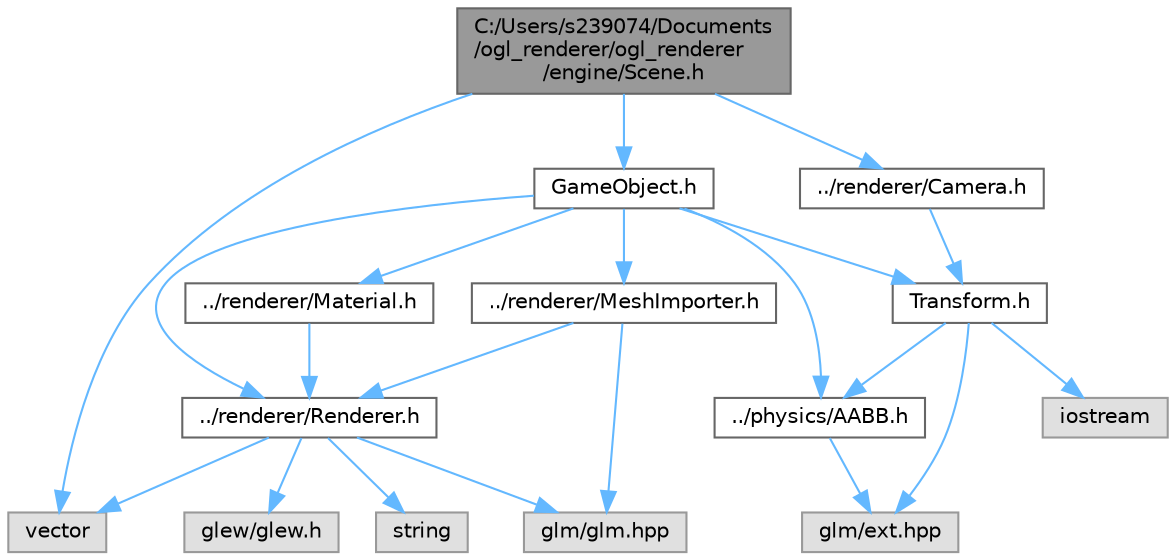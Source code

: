 digraph "C:/Users/s239074/Documents/ogl_renderer/ogl_renderer/engine/Scene.h"
{
 // LATEX_PDF_SIZE
  bgcolor="transparent";
  edge [fontname=Helvetica,fontsize=10,labelfontname=Helvetica,labelfontsize=10];
  node [fontname=Helvetica,fontsize=10,shape=box,height=0.2,width=0.4];
  Node1 [label="C:/Users/s239074/Documents\l/ogl_renderer/ogl_renderer\l/engine/Scene.h",height=0.2,width=0.4,color="gray40", fillcolor="grey60", style="filled", fontcolor="black",tooltip=" "];
  Node1 -> Node2 [color="steelblue1",style="solid"];
  Node2 [label="vector",height=0.2,width=0.4,color="grey60", fillcolor="#E0E0E0", style="filled",tooltip=" "];
  Node1 -> Node3 [color="steelblue1",style="solid"];
  Node3 [label="GameObject.h",height=0.2,width=0.4,color="grey40", fillcolor="white", style="filled",URL="$_game_object_8h.html",tooltip=" "];
  Node3 -> Node4 [color="steelblue1",style="solid"];
  Node4 [label="Transform.h",height=0.2,width=0.4,color="grey40", fillcolor="white", style="filled",URL="$_transform_8h.html",tooltip=" "];
  Node4 -> Node5 [color="steelblue1",style="solid"];
  Node5 [label="glm/ext.hpp",height=0.2,width=0.4,color="grey60", fillcolor="#E0E0E0", style="filled",tooltip=" "];
  Node4 -> Node6 [color="steelblue1",style="solid"];
  Node6 [label="../physics/AABB.h",height=0.2,width=0.4,color="grey40", fillcolor="white", style="filled",URL="$_a_a_b_b_8h.html",tooltip=" "];
  Node6 -> Node5 [color="steelblue1",style="solid"];
  Node4 -> Node7 [color="steelblue1",style="solid"];
  Node7 [label="iostream",height=0.2,width=0.4,color="grey60", fillcolor="#E0E0E0", style="filled",tooltip=" "];
  Node3 -> Node8 [color="steelblue1",style="solid"];
  Node8 [label="../renderer/Renderer.h",height=0.2,width=0.4,color="grey40", fillcolor="white", style="filled",URL="$_renderer_8h.html",tooltip=" "];
  Node8 -> Node9 [color="steelblue1",style="solid"];
  Node9 [label="glew/glew.h",height=0.2,width=0.4,color="grey60", fillcolor="#E0E0E0", style="filled",tooltip=" "];
  Node8 -> Node10 [color="steelblue1",style="solid"];
  Node10 [label="glm/glm.hpp",height=0.2,width=0.4,color="grey60", fillcolor="#E0E0E0", style="filled",tooltip=" "];
  Node8 -> Node2 [color="steelblue1",style="solid"];
  Node8 -> Node11 [color="steelblue1",style="solid"];
  Node11 [label="string",height=0.2,width=0.4,color="grey60", fillcolor="#E0E0E0", style="filled",tooltip=" "];
  Node3 -> Node12 [color="steelblue1",style="solid"];
  Node12 [label="../renderer/Material.h",height=0.2,width=0.4,color="grey40", fillcolor="white", style="filled",URL="$_material_8h.html",tooltip=" "];
  Node12 -> Node8 [color="steelblue1",style="solid"];
  Node3 -> Node13 [color="steelblue1",style="solid"];
  Node13 [label="../renderer/MeshImporter.h",height=0.2,width=0.4,color="grey40", fillcolor="white", style="filled",URL="$_mesh_importer_8h.html",tooltip=" "];
  Node13 -> Node10 [color="steelblue1",style="solid"];
  Node13 -> Node8 [color="steelblue1",style="solid"];
  Node3 -> Node6 [color="steelblue1",style="solid"];
  Node1 -> Node14 [color="steelblue1",style="solid"];
  Node14 [label="../renderer/Camera.h",height=0.2,width=0.4,color="grey40", fillcolor="white", style="filled",URL="$_camera_8h.html",tooltip=" "];
  Node14 -> Node4 [color="steelblue1",style="solid"];
}
